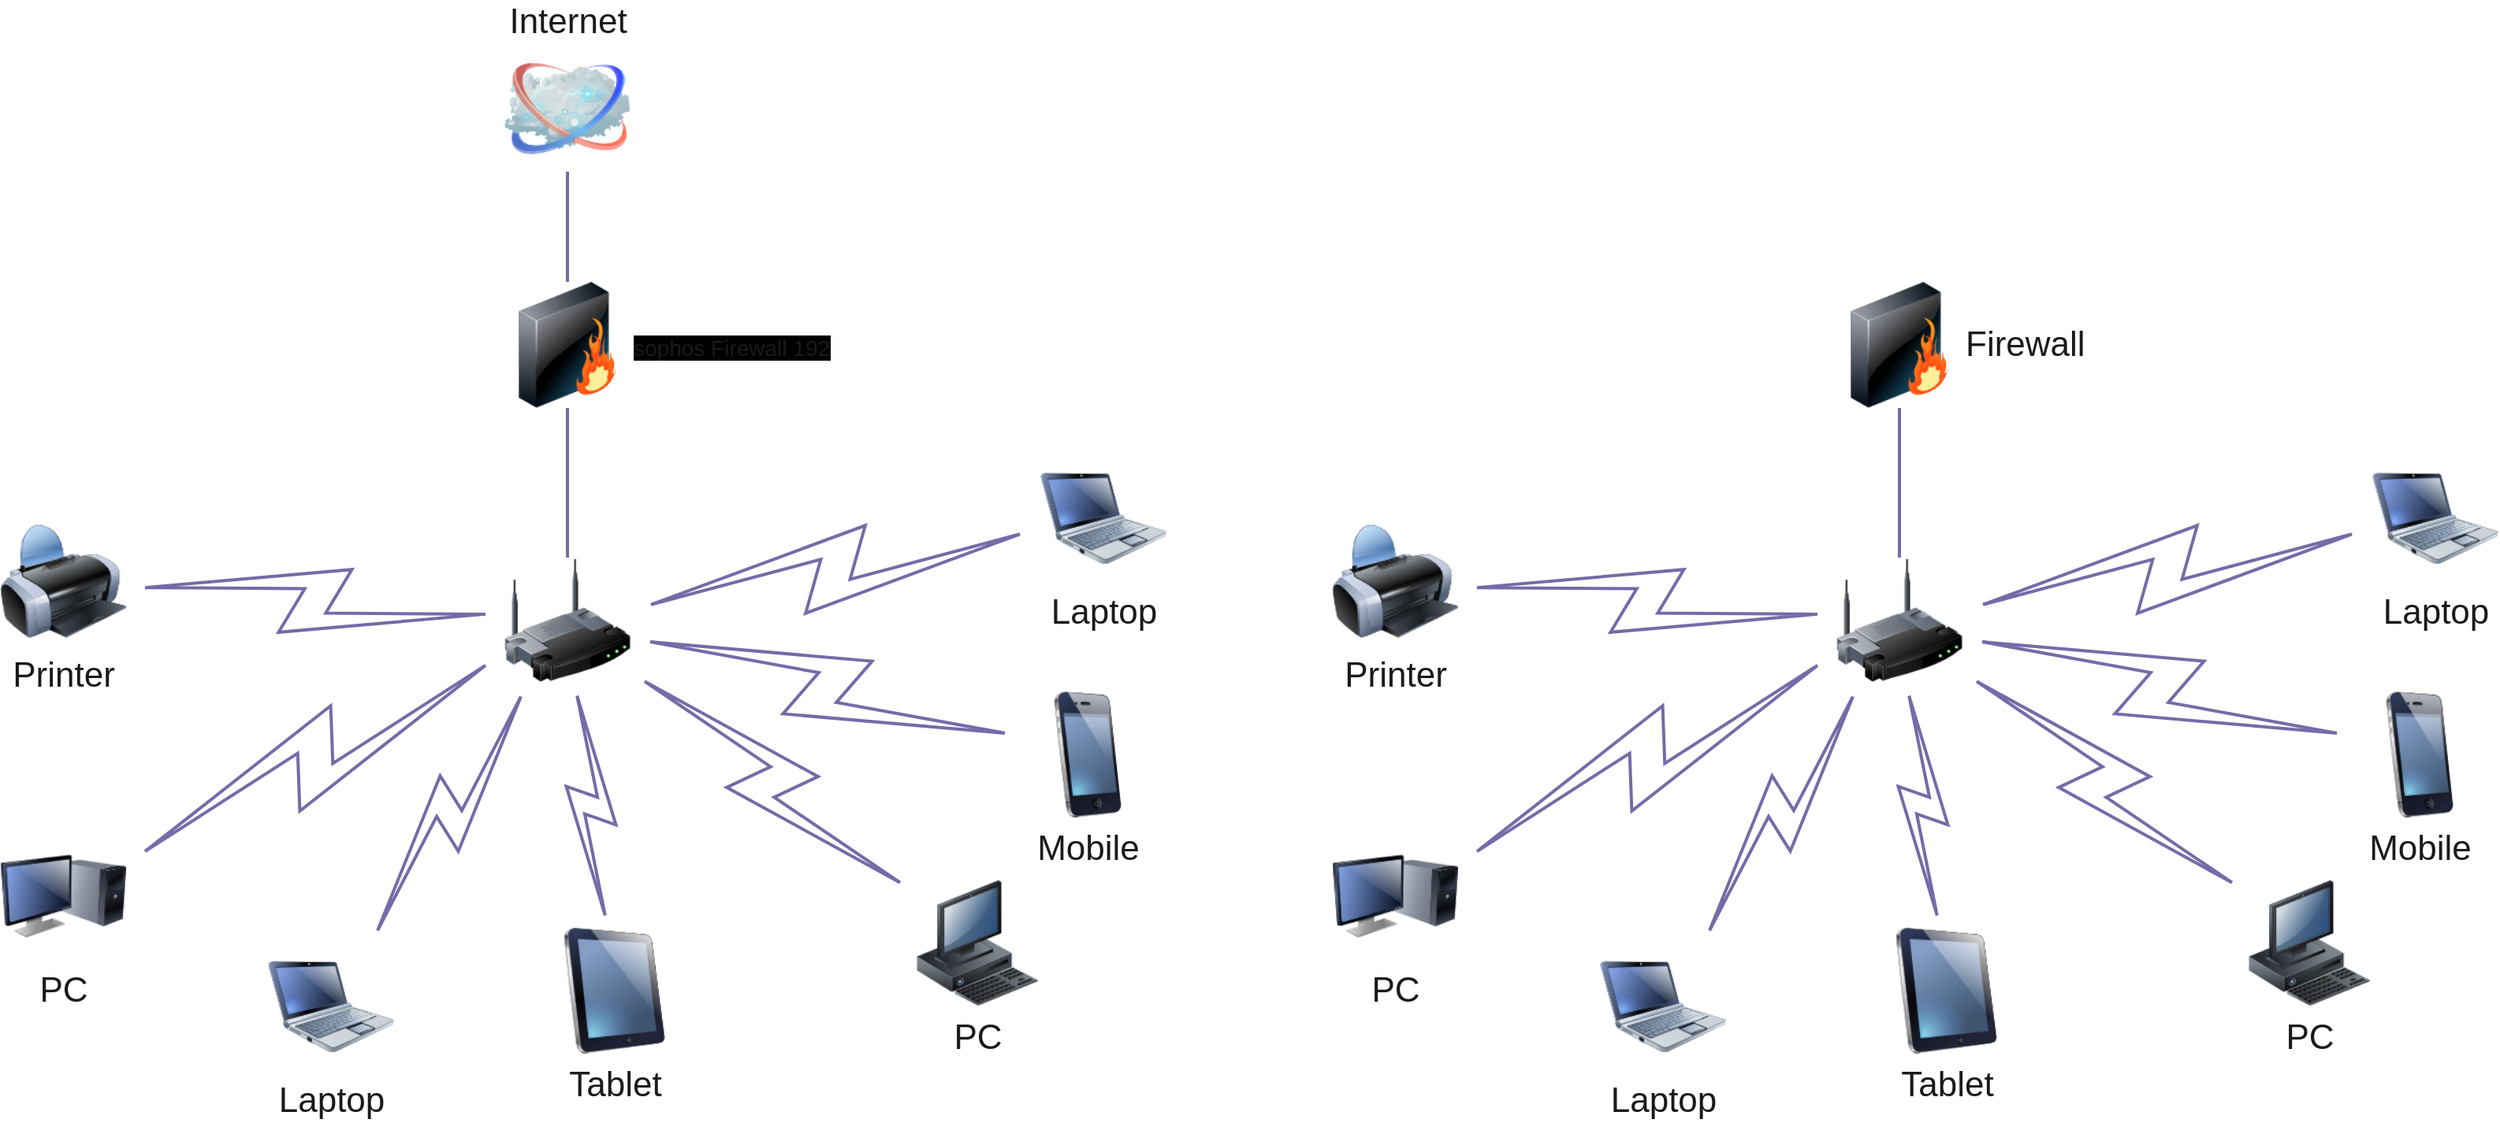 <mxfile version="21.7.4" type="github">
  <diagram name="Page-1" id="55a83fd1-7818-8e21-69c5-c3457e3827bb">
    <mxGraphModel dx="1290" dy="534" grid="1" gridSize="10" guides="1" tooltips="1" connect="1" arrows="1" fold="1" page="1" pageScale="1" pageWidth="850" pageHeight="1100" background="none" math="0" shadow="0">
      <root>
        <mxCell id="0" />
        <mxCell id="1" parent="0" />
        <mxCell id="BSmVJp4yxGLLQI4Zy36t-40" value="" style="group;labelBackgroundColor=none;rounded=1;fontColor=#1A1A1A;" parent="1" vertex="1" connectable="0">
          <mxGeometry x="900" y="225" width="740" height="650" as="geometry" />
        </mxCell>
        <mxCell id="BSmVJp4yxGLLQI4Zy36t-21" value="" style="image;html=1;labelBackgroundColor=none;image=img/lib/clip_art/networking/Wireless_Router_128x128.png;rounded=1;shadow=0;comic=0;strokeWidth=2;fontSize=22;movable=1;resizable=1;rotatable=1;deletable=1;editable=1;locked=0;connectable=1;fillColor=#5D7F99;strokeColor=#D0CEE2;fontColor=#1A1A1A;" parent="BSmVJp4yxGLLQI4Zy36t-40" vertex="1">
          <mxGeometry x="320" y="325" width="80" height="80" as="geometry" />
        </mxCell>
        <mxCell id="BSmVJp4yxGLLQI4Zy36t-24" value="Firewall" style="image;html=1;labelBackgroundColor=none;image=img/lib/clip_art/networking/Firewall_128x128.png;rounded=1;shadow=0;comic=0;strokeWidth=2;fontSize=22;labelPosition=right;verticalLabelPosition=middle;align=left;verticalAlign=middle;movable=1;resizable=1;rotatable=1;deletable=1;editable=1;locked=0;connectable=1;fillColor=#5D7F99;strokeColor=#D0CEE2;fontColor=#1A1A1A;" parent="BSmVJp4yxGLLQI4Zy36t-40" vertex="1">
          <mxGeometry x="320" y="150" width="80" height="80" as="geometry" />
        </mxCell>
        <mxCell id="BSmVJp4yxGLLQI4Zy36t-25" style="edgeStyle=none;rounded=1;html=1;labelBackgroundColor=none;endArrow=none;strokeWidth=2;fontFamily=Verdana;fontSize=22;movable=1;resizable=1;rotatable=1;deletable=1;editable=1;locked=0;connectable=1;fontColor=default;strokeColor=#736CA8;" parent="BSmVJp4yxGLLQI4Zy36t-40" source="BSmVJp4yxGLLQI4Zy36t-21" target="BSmVJp4yxGLLQI4Zy36t-24" edge="1">
          <mxGeometry relative="1" as="geometry" />
        </mxCell>
        <mxCell id="BSmVJp4yxGLLQI4Zy36t-26" value="Tablet" style="image;html=1;labelBackgroundColor=none;image=img/lib/clip_art/computers/iPad_128x128.png;rounded=1;shadow=0;comic=0;strokeWidth=2;fontSize=22;movable=1;resizable=1;rotatable=1;deletable=1;editable=1;locked=0;connectable=1;fillColor=#5D7F99;strokeColor=#D0CEE2;fontColor=#1A1A1A;" parent="BSmVJp4yxGLLQI4Zy36t-40" vertex="1">
          <mxGeometry x="350" y="560" width="80" height="80" as="geometry" />
        </mxCell>
        <mxCell id="BSmVJp4yxGLLQI4Zy36t-27" value="PC" style="image;html=1;labelBackgroundColor=none;image=img/lib/clip_art/computers/Monitor_Tower_128x128.png;rounded=1;shadow=0;comic=0;strokeWidth=2;fontSize=22;movable=1;resizable=1;rotatable=1;deletable=1;editable=1;locked=0;connectable=1;fillColor=#5D7F99;strokeColor=#D0CEE2;fontColor=#1A1A1A;" parent="BSmVJp4yxGLLQI4Zy36t-40" vertex="1">
          <mxGeometry y="500" width="80" height="80" as="geometry" />
        </mxCell>
        <mxCell id="BSmVJp4yxGLLQI4Zy36t-28" value="Printer" style="image;html=1;labelBackgroundColor=none;image=img/lib/clip_art/computers/Printer_128x128.png;rounded=1;shadow=0;comic=0;strokeWidth=2;fontSize=22;movable=1;resizable=1;rotatable=1;deletable=1;editable=1;locked=0;connectable=1;fillColor=#5D7F99;strokeColor=#D0CEE2;fontColor=#1A1A1A;" parent="BSmVJp4yxGLLQI4Zy36t-40" vertex="1">
          <mxGeometry y="300" width="80" height="80" as="geometry" />
        </mxCell>
        <mxCell id="BSmVJp4yxGLLQI4Zy36t-29" value="PC" style="image;html=1;labelBackgroundColor=none;image=img/lib/clip_art/computers/Workstation_128x128.png;rounded=1;shadow=0;comic=0;strokeWidth=2;fontSize=22;movable=1;resizable=1;rotatable=1;deletable=1;editable=1;locked=0;connectable=1;fillColor=#5D7F99;strokeColor=#D0CEE2;fontColor=#1A1A1A;" parent="BSmVJp4yxGLLQI4Zy36t-40" vertex="1">
          <mxGeometry x="580" y="530" width="80" height="80" as="geometry" />
        </mxCell>
        <mxCell id="BSmVJp4yxGLLQI4Zy36t-30" value="Mobile" style="image;html=1;labelBackgroundColor=none;image=img/lib/clip_art/telecommunication/iPhone_128x128.png;rounded=1;shadow=0;comic=0;strokeWidth=2;fontSize=22;movable=1;resizable=1;rotatable=1;deletable=1;editable=1;locked=0;connectable=1;fillColor=#5D7F99;strokeColor=#D0CEE2;fontColor=#1A1A1A;" parent="BSmVJp4yxGLLQI4Zy36t-40" vertex="1">
          <mxGeometry x="650" y="410" width="80" height="80" as="geometry" />
        </mxCell>
        <mxCell id="BSmVJp4yxGLLQI4Zy36t-31" value="Laptop" style="image;html=1;labelBackgroundColor=none;image=img/lib/clip_art/computers/Netbook_128x128.png;rounded=1;shadow=0;comic=0;strokeWidth=2;fontSize=22;movable=1;resizable=1;rotatable=1;deletable=1;editable=1;locked=0;connectable=1;fillColor=#5D7F99;strokeColor=#D0CEE2;fontColor=#1A1A1A;" parent="BSmVJp4yxGLLQI4Zy36t-40" vertex="1">
          <mxGeometry x="660" y="260" width="80" height="80" as="geometry" />
        </mxCell>
        <mxCell id="BSmVJp4yxGLLQI4Zy36t-32" value="Laptop" style="image;html=1;labelBackgroundColor=none;image=img/lib/clip_art/computers/Netbook_128x128.png;rounded=1;shadow=0;comic=0;strokeWidth=2;fontSize=22;movable=1;resizable=1;rotatable=1;deletable=1;editable=1;locked=0;connectable=1;fillColor=#5D7F99;strokeColor=#D0CEE2;fontColor=#1A1A1A;" parent="BSmVJp4yxGLLQI4Zy36t-40" vertex="1">
          <mxGeometry x="170" y="570" width="80" height="80" as="geometry" />
        </mxCell>
        <mxCell id="BSmVJp4yxGLLQI4Zy36t-33" value="" style="html=1;gradientDirection=north;strokeWidth=2;shape=mxgraph.networks.comm_link_edge;html=1;labelBackgroundColor=none;endArrow=none;fontFamily=Verdana;fontSize=22;fontColor=default;movable=1;resizable=1;rotatable=1;deletable=1;editable=1;locked=0;connectable=1;rounded=1;strokeColor=#736CA8;" parent="BSmVJp4yxGLLQI4Zy36t-40" source="BSmVJp4yxGLLQI4Zy36t-28" target="BSmVJp4yxGLLQI4Zy36t-21" edge="1">
          <mxGeometry width="100" height="100" relative="1" as="geometry">
            <mxPoint x="150" y="250" as="sourcePoint" />
            <mxPoint x="250" y="150" as="targetPoint" />
          </mxGeometry>
        </mxCell>
        <mxCell id="BSmVJp4yxGLLQI4Zy36t-34" value="" style="html=1;gradientDirection=north;strokeWidth=2;shape=mxgraph.networks.comm_link_edge;html=1;labelBackgroundColor=none;endArrow=none;fontFamily=Verdana;fontSize=22;fontColor=default;fontStyle=1;movable=1;resizable=1;rotatable=1;deletable=1;editable=1;locked=0;connectable=1;rounded=1;strokeColor=#736CA8;" parent="BSmVJp4yxGLLQI4Zy36t-40" source="BSmVJp4yxGLLQI4Zy36t-27" target="BSmVJp4yxGLLQI4Zy36t-21" edge="1">
          <mxGeometry width="100" height="100" relative="1" as="geometry">
            <mxPoint x="170" y="341.957" as="sourcePoint" />
            <mxPoint x="320" y="368.043" as="targetPoint" />
          </mxGeometry>
        </mxCell>
        <mxCell id="BSmVJp4yxGLLQI4Zy36t-35" value="" style="html=1;gradientDirection=north;strokeWidth=2;shape=mxgraph.networks.comm_link_edge;html=1;labelBackgroundColor=none;endArrow=none;fontFamily=Verdana;fontSize=22;fontColor=default;movable=1;resizable=1;rotatable=1;deletable=1;editable=1;locked=0;connectable=1;rounded=1;strokeColor=#736CA8;" parent="BSmVJp4yxGLLQI4Zy36t-40" source="BSmVJp4yxGLLQI4Zy36t-32" target="BSmVJp4yxGLLQI4Zy36t-21" edge="1">
          <mxGeometry width="100" height="100" relative="1" as="geometry">
            <mxPoint x="180" y="351.957" as="sourcePoint" />
            <mxPoint x="330" y="378.043" as="targetPoint" />
          </mxGeometry>
        </mxCell>
        <mxCell id="BSmVJp4yxGLLQI4Zy36t-36" value="" style="html=1;gradientDirection=north;strokeWidth=2;shape=mxgraph.networks.comm_link_edge;html=1;labelBackgroundColor=none;endArrow=none;fontFamily=Verdana;fontSize=22;fontColor=default;movable=1;resizable=1;rotatable=1;deletable=1;editable=1;locked=0;connectable=1;rounded=1;strokeColor=#736CA8;" parent="BSmVJp4yxGLLQI4Zy36t-40" source="BSmVJp4yxGLLQI4Zy36t-26" target="BSmVJp4yxGLLQI4Zy36t-21" edge="1">
          <mxGeometry width="100" height="100" relative="1" as="geometry">
            <mxPoint x="190" y="361.957" as="sourcePoint" />
            <mxPoint x="340" y="388.043" as="targetPoint" />
          </mxGeometry>
        </mxCell>
        <mxCell id="BSmVJp4yxGLLQI4Zy36t-37" value="" style="html=1;gradientDirection=north;strokeWidth=2;shape=mxgraph.networks.comm_link_edge;html=1;labelBackgroundColor=none;endArrow=none;fontFamily=Verdana;fontSize=22;fontColor=default;movable=1;resizable=1;rotatable=1;deletable=1;editable=1;locked=0;connectable=1;rounded=1;strokeColor=#736CA8;" parent="BSmVJp4yxGLLQI4Zy36t-40" source="BSmVJp4yxGLLQI4Zy36t-29" target="BSmVJp4yxGLLQI4Zy36t-21" edge="1">
          <mxGeometry width="100" height="100" relative="1" as="geometry">
            <mxPoint x="200" y="371.957" as="sourcePoint" />
            <mxPoint x="350" y="398.043" as="targetPoint" />
          </mxGeometry>
        </mxCell>
        <mxCell id="BSmVJp4yxGLLQI4Zy36t-38" value="" style="html=1;gradientDirection=north;strokeWidth=2;shape=mxgraph.networks.comm_link_edge;html=1;labelBackgroundColor=none;endArrow=none;fontFamily=Verdana;fontSize=22;fontColor=default;movable=1;resizable=1;rotatable=1;deletable=1;editable=1;locked=0;connectable=1;rounded=1;strokeColor=#736CA8;" parent="BSmVJp4yxGLLQI4Zy36t-40" source="BSmVJp4yxGLLQI4Zy36t-30" target="BSmVJp4yxGLLQI4Zy36t-21" edge="1">
          <mxGeometry width="100" height="100" relative="1" as="geometry">
            <mxPoint x="210" y="381.957" as="sourcePoint" />
            <mxPoint x="360" y="408.043" as="targetPoint" />
          </mxGeometry>
        </mxCell>
        <mxCell id="BSmVJp4yxGLLQI4Zy36t-39" value="" style="html=1;gradientDirection=north;strokeWidth=2;shape=mxgraph.networks.comm_link_edge;html=1;labelBackgroundColor=none;endArrow=none;fontFamily=Verdana;fontSize=22;fontColor=default;movable=1;resizable=1;rotatable=1;deletable=1;editable=1;locked=0;connectable=1;rounded=1;strokeColor=#736CA8;" parent="BSmVJp4yxGLLQI4Zy36t-40" source="BSmVJp4yxGLLQI4Zy36t-31" target="BSmVJp4yxGLLQI4Zy36t-21" edge="1">
          <mxGeometry width="100" height="100" relative="1" as="geometry">
            <mxPoint x="220" y="391.957" as="sourcePoint" />
            <mxPoint x="370" y="418.043" as="targetPoint" />
          </mxGeometry>
        </mxCell>
        <mxCell id="BSmVJp4yxGLLQI4Zy36t-41" value="" style="group;labelBackgroundColor=none;rounded=1;fontColor=#1A1A1A;" parent="1" vertex="1" connectable="0">
          <mxGeometry x="55" y="225" width="740" height="650" as="geometry" />
        </mxCell>
        <mxCell id="69ecfefc5c41e42c-1" value="" style="image;html=1;labelBackgroundColor=none;image=img/lib/clip_art/networking/Wireless_Router_128x128.png;rounded=1;shadow=0;comic=0;strokeWidth=2;fontSize=22;movable=1;resizable=1;rotatable=1;deletable=1;editable=1;locked=0;connectable=1;fillColor=#5D7F99;strokeColor=#D0CEE2;fontColor=#1A1A1A;" parent="BSmVJp4yxGLLQI4Zy36t-41" vertex="1">
          <mxGeometry x="320" y="325" width="80" height="80" as="geometry" />
        </mxCell>
        <mxCell id="69ecfefc5c41e42c-2" value="Internet" style="image;html=1;labelBackgroundColor=none;image=img/lib/clip_art/networking/Cloud_128x128.png;rounded=1;shadow=0;comic=0;strokeWidth=2;fontSize=22;labelPosition=center;verticalLabelPosition=top;align=center;verticalAlign=bottom;movable=1;resizable=1;rotatable=1;deletable=1;editable=1;locked=0;connectable=1;fillColor=#5D7F99;strokeColor=#D0CEE2;fontColor=#1A1A1A;" parent="BSmVJp4yxGLLQI4Zy36t-41" vertex="1">
          <mxGeometry x="320" width="80" height="80" as="geometry" />
        </mxCell>
        <mxCell id="69ecfefc5c41e42c-19" style="edgeStyle=none;rounded=1;html=1;labelBackgroundColor=none;endArrow=none;strokeWidth=2;fontFamily=Verdana;fontSize=22;movable=1;resizable=1;rotatable=1;deletable=1;editable=1;locked=0;connectable=1;fontColor=default;strokeColor=#736CA8;" parent="BSmVJp4yxGLLQI4Zy36t-41" source="69ecfefc5c41e42c-3" target="69ecfefc5c41e42c-2" edge="1">
          <mxGeometry relative="1" as="geometry" />
        </mxCell>
        <mxCell id="69ecfefc5c41e42c-3" value="&lt;font style=&quot;font-size: 14px; background-color: rgb(0, 0, 0);&quot;&gt;sophos Firewall 192&lt;/font&gt;" style="image;html=1;labelBackgroundColor=none;image=img/lib/clip_art/networking/Firewall_128x128.png;rounded=1;shadow=0;comic=0;strokeWidth=2;fontSize=22;labelPosition=right;verticalLabelPosition=middle;align=left;verticalAlign=middle;movable=1;resizable=1;rotatable=1;deletable=1;editable=1;locked=0;connectable=1;fillColor=#5D7F99;strokeColor=#D0CEE2;fontColor=#1A1A1A;" parent="BSmVJp4yxGLLQI4Zy36t-41" vertex="1">
          <mxGeometry x="320" y="150" width="80" height="80" as="geometry" />
        </mxCell>
        <mxCell id="69ecfefc5c41e42c-18" style="edgeStyle=none;rounded=1;html=1;labelBackgroundColor=none;endArrow=none;strokeWidth=2;fontFamily=Verdana;fontSize=22;movable=1;resizable=1;rotatable=1;deletable=1;editable=1;locked=0;connectable=1;fontColor=default;strokeColor=#736CA8;" parent="BSmVJp4yxGLLQI4Zy36t-41" source="69ecfefc5c41e42c-1" target="69ecfefc5c41e42c-3" edge="1">
          <mxGeometry relative="1" as="geometry" />
        </mxCell>
        <mxCell id="69ecfefc5c41e42c-4" value="Tablet" style="image;html=1;labelBackgroundColor=none;image=img/lib/clip_art/computers/iPad_128x128.png;rounded=1;shadow=0;comic=0;strokeWidth=2;fontSize=22;movable=1;resizable=1;rotatable=1;deletable=1;editable=1;locked=0;connectable=1;fillColor=#5D7F99;strokeColor=#D0CEE2;fontColor=#1A1A1A;" parent="BSmVJp4yxGLLQI4Zy36t-41" vertex="1">
          <mxGeometry x="350" y="560" width="80" height="80" as="geometry" />
        </mxCell>
        <mxCell id="69ecfefc5c41e42c-5" value="PC" style="image;html=1;labelBackgroundColor=none;image=img/lib/clip_art/computers/Monitor_Tower_128x128.png;rounded=1;shadow=0;comic=0;strokeWidth=2;fontSize=22;movable=1;resizable=1;rotatable=1;deletable=1;editable=1;locked=0;connectable=1;fillColor=#5D7F99;strokeColor=#D0CEE2;fontColor=#1A1A1A;" parent="BSmVJp4yxGLLQI4Zy36t-41" vertex="1">
          <mxGeometry y="500" width="80" height="80" as="geometry" />
        </mxCell>
        <mxCell id="69ecfefc5c41e42c-6" value="Printer" style="image;html=1;labelBackgroundColor=none;image=img/lib/clip_art/computers/Printer_128x128.png;rounded=1;shadow=0;comic=0;strokeWidth=2;fontSize=22;movable=1;resizable=1;rotatable=1;deletable=1;editable=1;locked=0;connectable=1;fillColor=#5D7F99;strokeColor=#D0CEE2;fontColor=#1A1A1A;" parent="BSmVJp4yxGLLQI4Zy36t-41" vertex="1">
          <mxGeometry y="300" width="80" height="80" as="geometry" />
        </mxCell>
        <mxCell id="69ecfefc5c41e42c-7" value="PC" style="image;html=1;labelBackgroundColor=none;image=img/lib/clip_art/computers/Workstation_128x128.png;rounded=1;shadow=0;comic=0;strokeWidth=2;fontSize=22;movable=1;resizable=1;rotatable=1;deletable=1;editable=1;locked=0;connectable=1;fillColor=#5D7F99;strokeColor=#D0CEE2;fontColor=#1A1A1A;" parent="BSmVJp4yxGLLQI4Zy36t-41" vertex="1">
          <mxGeometry x="580" y="530" width="80" height="80" as="geometry" />
        </mxCell>
        <mxCell id="69ecfefc5c41e42c-8" value="Mobile" style="image;html=1;labelBackgroundColor=none;image=img/lib/clip_art/telecommunication/iPhone_128x128.png;rounded=1;shadow=0;comic=0;strokeWidth=2;fontSize=22;movable=1;resizable=1;rotatable=1;deletable=1;editable=1;locked=0;connectable=1;fillColor=#5D7F99;strokeColor=#D0CEE2;fontColor=#1A1A1A;" parent="BSmVJp4yxGLLQI4Zy36t-41" vertex="1">
          <mxGeometry x="650" y="410" width="80" height="80" as="geometry" />
        </mxCell>
        <mxCell id="69ecfefc5c41e42c-9" value="Laptop" style="image;html=1;labelBackgroundColor=none;image=img/lib/clip_art/computers/Netbook_128x128.png;rounded=1;shadow=0;comic=0;strokeWidth=2;fontSize=22;movable=1;resizable=1;rotatable=1;deletable=1;editable=1;locked=0;connectable=1;fillColor=#5D7F99;strokeColor=#D0CEE2;fontColor=#1A1A1A;" parent="BSmVJp4yxGLLQI4Zy36t-41" vertex="1">
          <mxGeometry x="660" y="260" width="80" height="80" as="geometry" />
        </mxCell>
        <mxCell id="69ecfefc5c41e42c-10" value="Laptop" style="image;html=1;labelBackgroundColor=none;image=img/lib/clip_art/computers/Netbook_128x128.png;rounded=1;shadow=0;comic=0;strokeWidth=2;fontSize=22;movable=1;resizable=1;rotatable=1;deletable=1;editable=1;locked=0;connectable=1;fillColor=#5D7F99;strokeColor=#D0CEE2;fontColor=#1A1A1A;" parent="BSmVJp4yxGLLQI4Zy36t-41" vertex="1">
          <mxGeometry x="170" y="570" width="80" height="80" as="geometry" />
        </mxCell>
        <mxCell id="69ecfefc5c41e42c-11" value="" style="html=1;gradientDirection=north;strokeWidth=2;shape=mxgraph.networks.comm_link_edge;html=1;labelBackgroundColor=none;endArrow=none;fontFamily=Verdana;fontSize=22;fontColor=default;movable=1;resizable=1;rotatable=1;deletable=1;editable=1;locked=0;connectable=1;rounded=1;strokeColor=#736CA8;" parent="BSmVJp4yxGLLQI4Zy36t-41" source="69ecfefc5c41e42c-6" target="69ecfefc5c41e42c-1" edge="1">
          <mxGeometry width="100" height="100" relative="1" as="geometry">
            <mxPoint x="150" y="250" as="sourcePoint" />
            <mxPoint x="250" y="150" as="targetPoint" />
          </mxGeometry>
        </mxCell>
        <mxCell id="69ecfefc5c41e42c-12" value="" style="html=1;gradientDirection=north;strokeWidth=2;shape=mxgraph.networks.comm_link_edge;html=1;labelBackgroundColor=none;endArrow=none;fontFamily=Verdana;fontSize=22;fontColor=default;fontStyle=1;movable=1;resizable=1;rotatable=1;deletable=1;editable=1;locked=0;connectable=1;rounded=1;strokeColor=#736CA8;" parent="BSmVJp4yxGLLQI4Zy36t-41" source="69ecfefc5c41e42c-5" target="69ecfefc5c41e42c-1" edge="1">
          <mxGeometry width="100" height="100" relative="1" as="geometry">
            <mxPoint x="170" y="341.957" as="sourcePoint" />
            <mxPoint x="320" y="368.043" as="targetPoint" />
          </mxGeometry>
        </mxCell>
        <mxCell id="69ecfefc5c41e42c-13" value="" style="html=1;gradientDirection=north;strokeWidth=2;shape=mxgraph.networks.comm_link_edge;html=1;labelBackgroundColor=none;endArrow=none;fontFamily=Verdana;fontSize=22;fontColor=default;movable=1;resizable=1;rotatable=1;deletable=1;editable=1;locked=0;connectable=1;rounded=1;strokeColor=#736CA8;" parent="BSmVJp4yxGLLQI4Zy36t-41" source="69ecfefc5c41e42c-10" target="69ecfefc5c41e42c-1" edge="1">
          <mxGeometry width="100" height="100" relative="1" as="geometry">
            <mxPoint x="180" y="351.957" as="sourcePoint" />
            <mxPoint x="330" y="378.043" as="targetPoint" />
          </mxGeometry>
        </mxCell>
        <mxCell id="69ecfefc5c41e42c-14" value="" style="html=1;gradientDirection=north;strokeWidth=2;shape=mxgraph.networks.comm_link_edge;html=1;labelBackgroundColor=none;endArrow=none;fontFamily=Verdana;fontSize=22;fontColor=default;movable=1;resizable=1;rotatable=1;deletable=1;editable=1;locked=0;connectable=1;rounded=1;strokeColor=#736CA8;" parent="BSmVJp4yxGLLQI4Zy36t-41" source="69ecfefc5c41e42c-4" target="69ecfefc5c41e42c-1" edge="1">
          <mxGeometry width="100" height="100" relative="1" as="geometry">
            <mxPoint x="190" y="361.957" as="sourcePoint" />
            <mxPoint x="340" y="388.043" as="targetPoint" />
          </mxGeometry>
        </mxCell>
        <mxCell id="69ecfefc5c41e42c-15" value="" style="html=1;gradientDirection=north;strokeWidth=2;shape=mxgraph.networks.comm_link_edge;html=1;labelBackgroundColor=none;endArrow=none;fontFamily=Verdana;fontSize=22;fontColor=default;movable=1;resizable=1;rotatable=1;deletable=1;editable=1;locked=0;connectable=1;rounded=1;strokeColor=#736CA8;" parent="BSmVJp4yxGLLQI4Zy36t-41" source="69ecfefc5c41e42c-7" target="69ecfefc5c41e42c-1" edge="1">
          <mxGeometry width="100" height="100" relative="1" as="geometry">
            <mxPoint x="200" y="371.957" as="sourcePoint" />
            <mxPoint x="350" y="398.043" as="targetPoint" />
          </mxGeometry>
        </mxCell>
        <mxCell id="69ecfefc5c41e42c-16" value="" style="html=1;gradientDirection=north;strokeWidth=2;shape=mxgraph.networks.comm_link_edge;html=1;labelBackgroundColor=none;endArrow=none;fontFamily=Verdana;fontSize=22;fontColor=default;movable=1;resizable=1;rotatable=1;deletable=1;editable=1;locked=0;connectable=1;rounded=1;strokeColor=#736CA8;" parent="BSmVJp4yxGLLQI4Zy36t-41" source="69ecfefc5c41e42c-8" target="69ecfefc5c41e42c-1" edge="1">
          <mxGeometry width="100" height="100" relative="1" as="geometry">
            <mxPoint x="210" y="381.957" as="sourcePoint" />
            <mxPoint x="360" y="408.043" as="targetPoint" />
          </mxGeometry>
        </mxCell>
        <mxCell id="69ecfefc5c41e42c-17" value="" style="html=1;gradientDirection=north;strokeWidth=2;shape=mxgraph.networks.comm_link_edge;html=1;labelBackgroundColor=none;endArrow=none;fontFamily=Verdana;fontSize=22;fontColor=default;movable=1;resizable=1;rotatable=1;deletable=1;editable=1;locked=0;connectable=1;rounded=1;strokeColor=#736CA8;" parent="BSmVJp4yxGLLQI4Zy36t-41" source="69ecfefc5c41e42c-9" target="69ecfefc5c41e42c-1" edge="1">
          <mxGeometry width="100" height="100" relative="1" as="geometry">
            <mxPoint x="220" y="391.957" as="sourcePoint" />
            <mxPoint x="370" y="418.043" as="targetPoint" />
          </mxGeometry>
        </mxCell>
      </root>
    </mxGraphModel>
  </diagram>
</mxfile>
